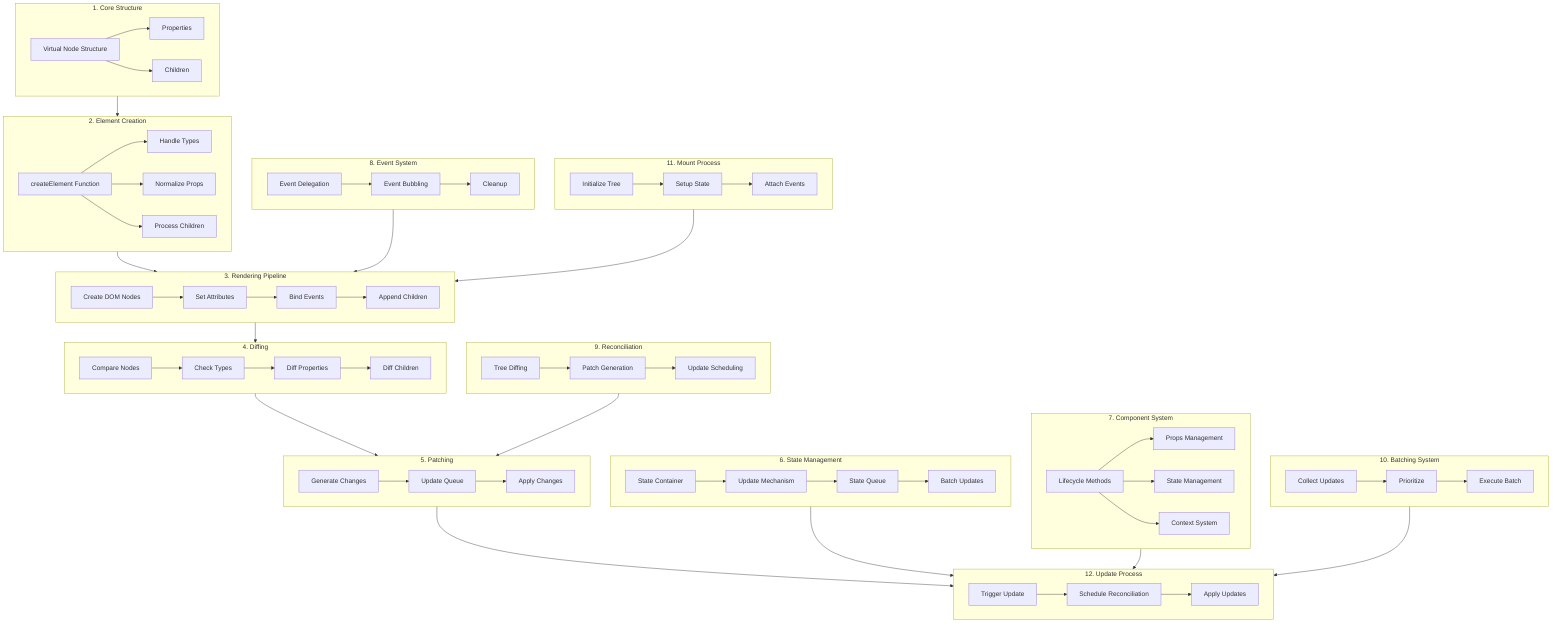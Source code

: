 graph TB
    %% Main steps with subgraphs
    subgraph Core["1. Core Structure"]
        VNode["Virtual Node Structure"]
        Props["Properties"]
        Children["Children"]
        VNode --> Props
        VNode --> Children
    end

    subgraph Creation["2. Element Creation"]
        Create["createElement Function"]
        TypeHandle["Handle Types"]
        PropNorm["Normalize Props"]
        ChildProcess["Process Children"]
        Create --> TypeHandle
        Create --> PropNorm
        Create --> ChildProcess
    end

    subgraph Render["3. Rendering Pipeline"]
        DOMCreate["Create DOM Nodes"]
        SetAttrs["Set Attributes"]
        EventBind["Bind Events"]
        AppendKids["Append Children"]
        DOMCreate --> SetAttrs
        SetAttrs --> EventBind
        EventBind --> AppendKids
    end

    subgraph Diff["4. Diffing"]
        Compare["Compare Nodes"]
        TypeCheck["Check Types"]
        PropDiff["Diff Properties"]
        ChildDiff["Diff Children"]
        Compare --> TypeCheck
        TypeCheck --> PropDiff
        PropDiff --> ChildDiff
    end

    subgraph Patch["5. Patching"]
        Changes["Generate Changes"]
        UpdateQueue["Update Queue"]
        ApplyChanges["Apply Changes"]
        Changes --> UpdateQueue
        UpdateQueue --> ApplyChanges
    end

    subgraph State["6. State Management"]
        StateStore["State Container"]
        UpdateMech["Update Mechanism"]
        StateQueue["State Queue"]
        BatchUpdate["Batch Updates"]
        StateStore --> UpdateMech
        UpdateMech --> StateQueue
        StateQueue --> BatchUpdate
    end

    subgraph Comp["7. Component System"]
        CompLife["Lifecycle Methods"]
        PropMan["Props Management"]
        StateMan["State Management"]
        Context["Context System"]
        CompLife --> PropMan
        CompLife --> StateMan
        CompLife --> Context
    end

    subgraph Events["8. Event System"]
        EventDel["Event Delegation"]
        EventBub["Event Bubbling"]
        EventClean["Cleanup"]
        EventDel --> EventBub
        EventBub --> EventClean
    end

    subgraph Recon["9. Reconciliation"]
        TreeDiff["Tree Diffing"]
        PatchGen["Patch Generation"]
        UpdateSched["Update Scheduling"]
        TreeDiff --> PatchGen
        PatchGen --> UpdateSched
    end

    subgraph Batch["10. Batching System"]
        CollectUp["Collect Updates"]
        Priority["Prioritize"]
        Execute["Execute Batch"]
        CollectUp --> Priority
        Priority --> Execute
    end

    subgraph Mount["11. Mount Process"]
        InitTree["Initialize Tree"]
        SetupState["Setup State"]
        AttachEvents["Attach Events"]
        InitTree --> SetupState
        SetupState --> AttachEvents
    end

    subgraph Update["12. Update Process"]
        TriggerUp["Trigger Update"]
        SchedRecon["Schedule Reconciliation"]
        ApplyUp["Apply Updates"]
        TriggerUp --> SchedRecon
        SchedRecon --> ApplyUp
    end

    %% Connections between main processes
    Core --> Creation
    Creation --> Render
    Render --> Diff
    Diff --> Patch
    Patch --> Update
    State --> Update
    Comp --> Update
    Events --> Render
    Recon --> Patch
    Batch --> Update
    Mount --> Render